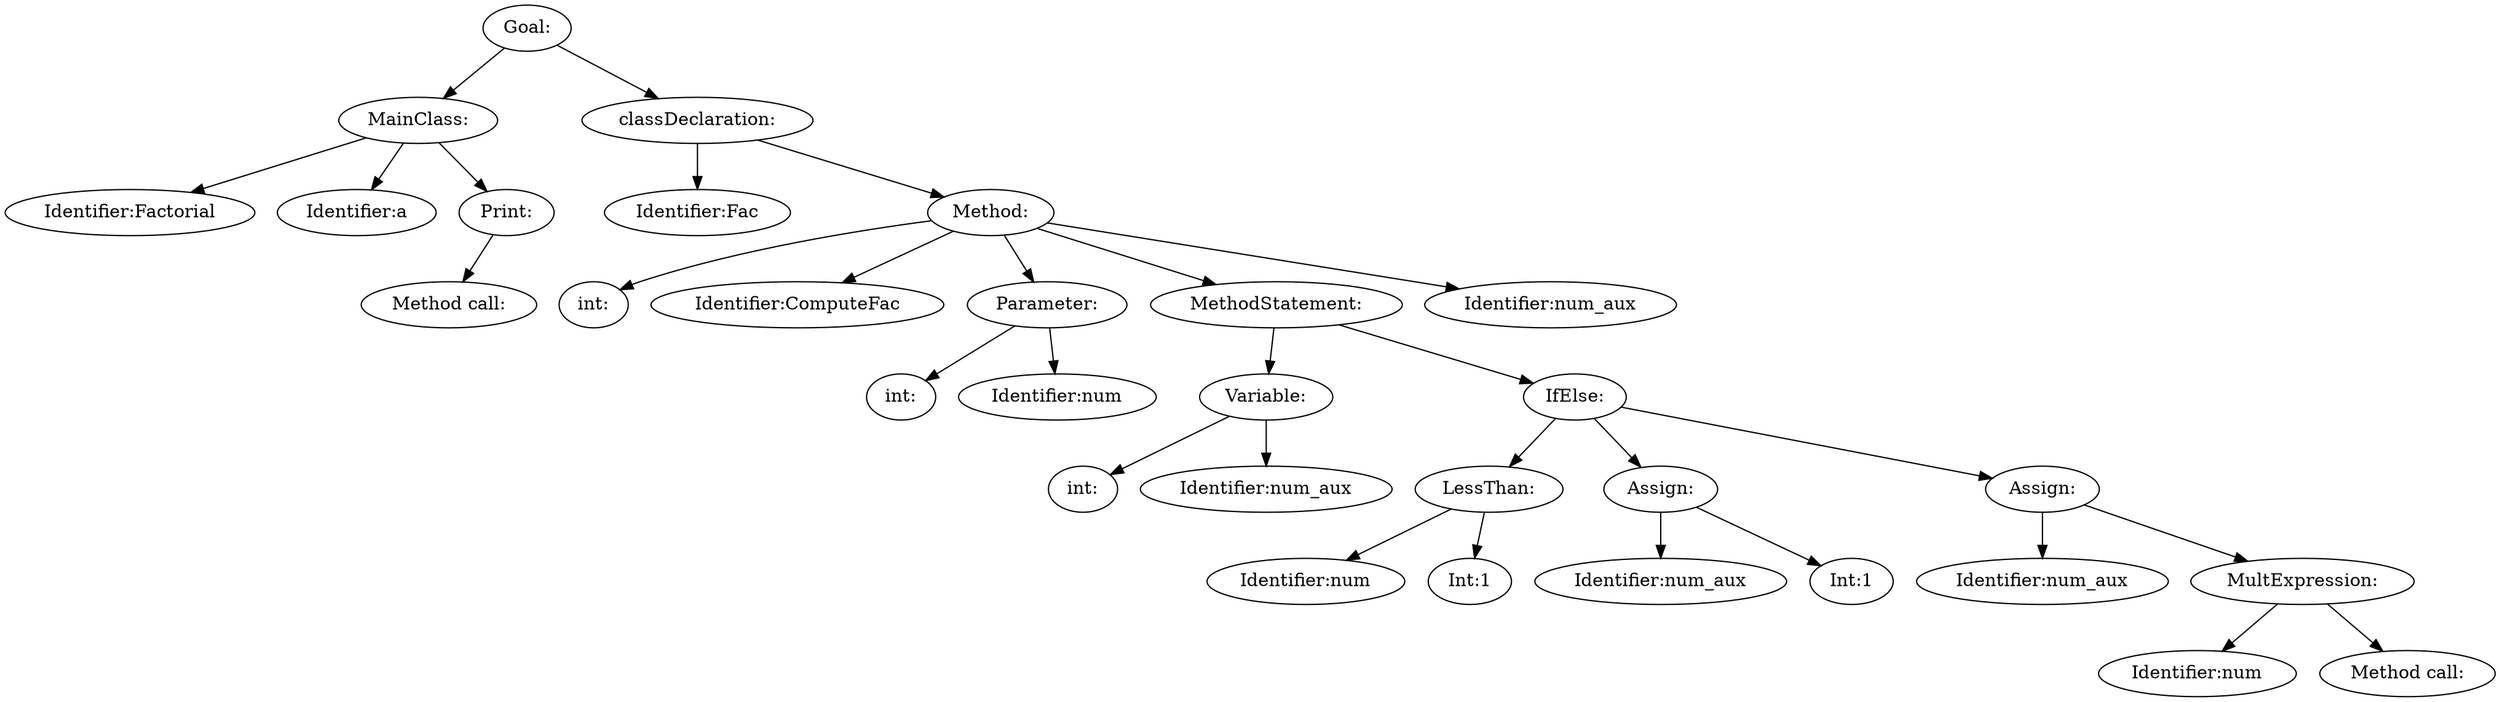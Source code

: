 digraph {
n0 [label="Goal:"];
n1 [label="MainClass:"];
n2 [label="Identifier:Factorial"];
n1 -> n2
n3 [label="Identifier:a"];
n1 -> n3
n4 [label="Print:"];
n5 [label="Method call:"];
n4 -> n5
n1 -> n4
n0 -> n1
n6 [label="classDeclaration:"];
n7 [label="Identifier:Fac"];
n6 -> n7
n8 [label="Method:"];
n9 [label="int:"];
n8 -> n9
n10 [label="Identifier:ComputeFac"];
n8 -> n10
n11 [label="Parameter:"];
n12 [label="int:"];
n11 -> n12
n13 [label="Identifier:num"];
n11 -> n13
n8 -> n11
n14 [label="MethodStatement:"];
n15 [label="Variable:"];
n16 [label="int:"];
n15 -> n16
n17 [label="Identifier:num_aux"];
n15 -> n17
n14 -> n15
n18 [label="IfElse:"];
n19 [label="LessThan:"];
n20 [label="Identifier:num"];
n19 -> n20
n21 [label="Int:1"];
n19 -> n21
n18 -> n19
n22 [label="Assign:"];
n23 [label="Identifier:num_aux"];
n22 -> n23
n24 [label="Int:1"];
n22 -> n24
n18 -> n22
n25 [label="Assign:"];
n26 [label="Identifier:num_aux"];
n25 -> n26
n27 [label="MultExpression:"];
n28 [label="Identifier:num"];
n27 -> n28
n29 [label="Method call:"];
n27 -> n29
n25 -> n27
n18 -> n25
n14 -> n18
n8 -> n14
n30 [label="Identifier:num_aux"];
n8 -> n30
n6 -> n8
n0 -> n6
}
